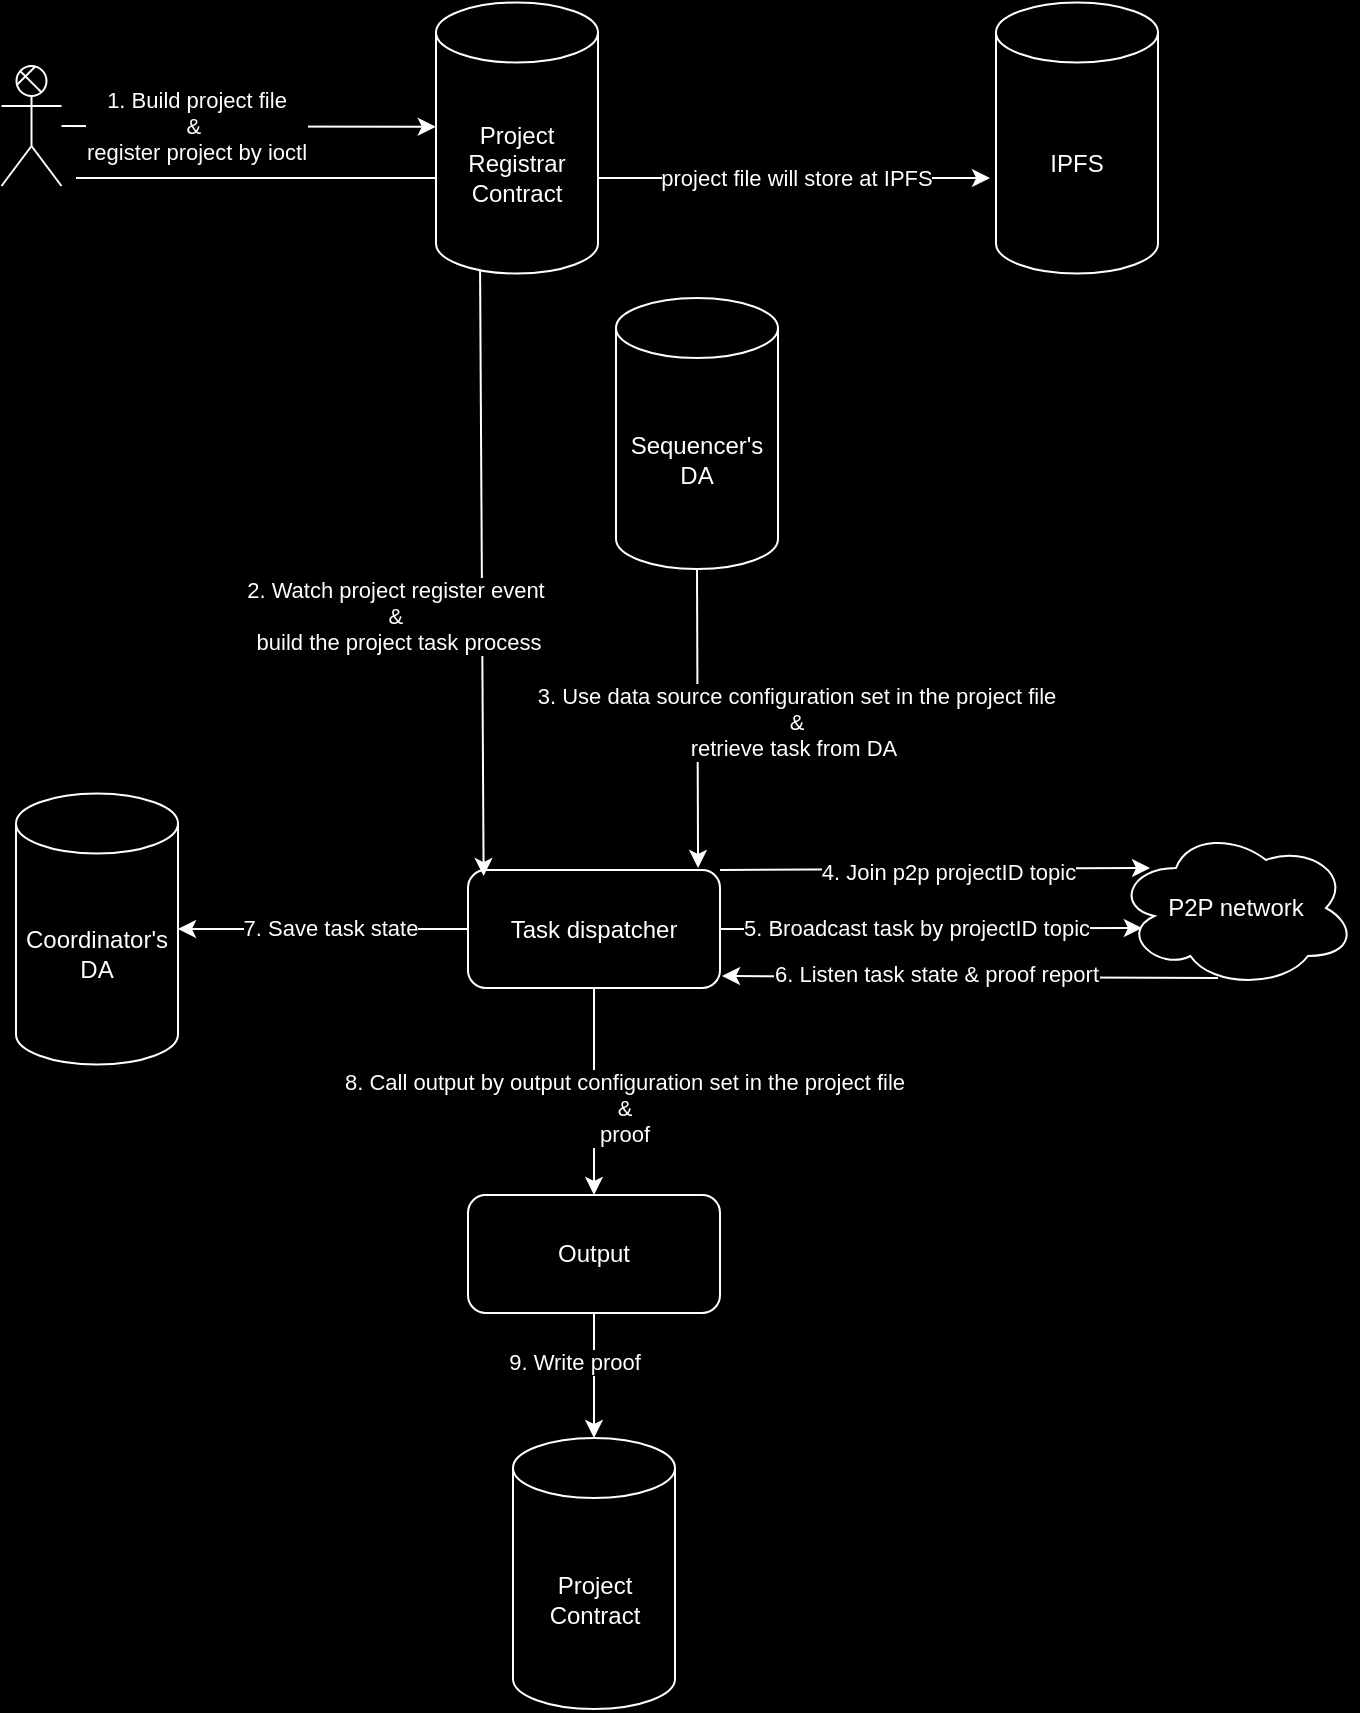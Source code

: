 <mxfile version="24.7.6">
  <diagram name="第 1 页" id="A09lGtO91ABeVb0lPZ-M">
    <mxGraphModel dx="1026" dy="685" grid="1" gridSize="10" guides="1" tooltips="1" connect="1" arrows="1" fold="1" page="1" pageScale="1" pageWidth="827" pageHeight="1169" background="#000000" math="0" shadow="0">
      <root>
        <mxCell id="0" />
        <mxCell id="1" parent="0" />
        <mxCell id="P-kxANTKAj5TKY9pIXBq-16" value="Task dispatcher" style="rounded=1;whiteSpace=wrap;html=1;fontColor=#FFFFFF;labelBackgroundColor=#000000;strokeColor=#FFFFFF;fillColor=#000000;" parent="1" vertex="1">
          <mxGeometry x="306" y="456" width="126" height="59" as="geometry" />
        </mxCell>
        <mxCell id="P-kxANTKAj5TKY9pIXBq-17" value="" style="endArrow=classic;html=1;rounded=0;entryX=0.062;entryY=0.051;entryDx=0;entryDy=0;fontColor=#FFFFFF;labelBackgroundColor=#000000;strokeColor=#FFFFFF;exitX=0.272;exitY=0.98;exitDx=0;exitDy=0;exitPerimeter=0;entryPerimeter=0;" parent="1" source="5lvEPefjpxRXjr-yOejh-8" target="P-kxANTKAj5TKY9pIXBq-16" edge="1">
          <mxGeometry width="50" height="50" relative="1" as="geometry">
            <mxPoint x="367" y="140" as="sourcePoint" />
            <mxPoint x="420" y="358.75" as="targetPoint" />
          </mxGeometry>
        </mxCell>
        <mxCell id="P-kxANTKAj5TKY9pIXBq-18" value="2. Watch project register event&amp;nbsp;&lt;div&gt;&amp;amp;&amp;nbsp;&lt;/div&gt;&lt;div&gt;build the project task process&lt;/div&gt;" style="edgeLabel;html=1;align=center;verticalAlign=middle;resizable=0;points=[];fontColor=#FFFFFF;labelBackgroundColor=#000000;" parent="P-kxANTKAj5TKY9pIXBq-17" vertex="1" connectable="0">
          <mxGeometry x="0.167" relative="1" as="geometry">
            <mxPoint x="-42" y="-4" as="offset" />
          </mxGeometry>
        </mxCell>
        <mxCell id="P-kxANTKAj5TKY9pIXBq-19" value="P2P network" style="ellipse;shape=cloud;whiteSpace=wrap;html=1;fontColor=#FFFFFF;labelBackgroundColor=#000000;fillColor=#000000;strokeColor=#FFFFFF;" parent="1" vertex="1">
          <mxGeometry x="630" y="435" width="120" height="80" as="geometry" />
        </mxCell>
        <mxCell id="P-kxANTKAj5TKY9pIXBq-20" value="" style="endArrow=classic;html=1;rounded=0;entryX=0.108;entryY=0.625;entryDx=0;entryDy=0;entryPerimeter=0;exitX=1;exitY=0.5;exitDx=0;exitDy=0;fontColor=#FFFFFF;labelBackgroundColor=#000000;strokeColor=#FFFFFF;" parent="1" source="P-kxANTKAj5TKY9pIXBq-16" target="P-kxANTKAj5TKY9pIXBq-19" edge="1">
          <mxGeometry width="50" height="50" relative="1" as="geometry">
            <mxPoint x="361.944" y="656.994" as="sourcePoint" />
            <mxPoint x="341.75" y="933" as="targetPoint" />
          </mxGeometry>
        </mxCell>
        <mxCell id="P-kxANTKAj5TKY9pIXBq-21" value="5. Broadcast task by projectID topic" style="edgeLabel;html=1;align=center;verticalAlign=middle;resizable=0;points=[];fontColor=#FFFFFF;labelBackgroundColor=#000000;" parent="P-kxANTKAj5TKY9pIXBq-20" vertex="1" connectable="0">
          <mxGeometry x="0.021" relative="1" as="geometry">
            <mxPoint x="-10" as="offset" />
          </mxGeometry>
        </mxCell>
        <mxCell id="P-kxANTKAj5TKY9pIXBq-51" value="Output" style="rounded=1;whiteSpace=wrap;html=1;fontColor=#FFFFFF;labelBackgroundColor=#000000;fillColor=#000000;strokeColor=#FFFFFF;" parent="1" vertex="1">
          <mxGeometry x="306" y="618.5" width="126" height="59" as="geometry" />
        </mxCell>
        <mxCell id="P-kxANTKAj5TKY9pIXBq-60" value="IPFS" style="shape=cylinder3;whiteSpace=wrap;html=1;boundedLbl=1;backgroundOutline=1;size=15;fontColor=#FFFFFF;labelBackgroundColor=#000000;fillColor=#000000;strokeColor=#FFFFFF;" parent="1" vertex="1">
          <mxGeometry x="570" y="22.25" width="81" height="135.5" as="geometry" />
        </mxCell>
        <mxCell id="P-kxANTKAj5TKY9pIXBq-65" value="" style="endArrow=classic;html=1;rounded=0;exitX=0.5;exitY=1;exitDx=0;exitDy=0;entryX=0.5;entryY=0;entryDx=0;entryDy=0;entryPerimeter=0;fontColor=#FFFFFF;labelBackgroundColor=#000000;strokeColor=#FFFFFF;" parent="1" source="P-kxANTKAj5TKY9pIXBq-51" target="5lvEPefjpxRXjr-yOejh-19" edge="1">
          <mxGeometry width="50" height="50" relative="1" as="geometry">
            <mxPoint x="598.75" y="1376" as="sourcePoint" />
            <mxPoint x="104.5" y="734" as="targetPoint" />
          </mxGeometry>
        </mxCell>
        <mxCell id="P-kxANTKAj5TKY9pIXBq-66" value="9. Write proof" style="edgeLabel;html=1;align=center;verticalAlign=middle;resizable=0;points=[];fontColor=#FFFFFF;labelBackgroundColor=#000000;" parent="P-kxANTKAj5TKY9pIXBq-65" vertex="1" connectable="0">
          <mxGeometry x="-0.337" relative="1" as="geometry">
            <mxPoint x="-10" y="4" as="offset" />
          </mxGeometry>
        </mxCell>
        <mxCell id="P-kxANTKAj5TKY9pIXBq-72" value="" style="endArrow=classic;html=1;rounded=0;exitX=1;exitY=0;exitDx=0;exitDy=0;entryX=0.142;entryY=0.25;entryDx=0;entryDy=0;entryPerimeter=0;fontColor=#FFFFFF;labelBackgroundColor=#000000;strokeColor=#FFFFFF;" parent="1" source="P-kxANTKAj5TKY9pIXBq-16" target="P-kxANTKAj5TKY9pIXBq-19" edge="1">
          <mxGeometry width="50" height="50" relative="1" as="geometry">
            <mxPoint x="320.994" y="659" as="sourcePoint" />
            <mxPoint x="91.75" y="803" as="targetPoint" />
          </mxGeometry>
        </mxCell>
        <mxCell id="P-kxANTKAj5TKY9pIXBq-73" value="4. Join p2p projectID topic" style="edgeLabel;html=1;align=center;verticalAlign=middle;resizable=0;points=[];fontColor=#FFFFFF;labelBackgroundColor=#000000;" parent="P-kxANTKAj5TKY9pIXBq-72" vertex="1" connectable="0">
          <mxGeometry x="0.094" y="3" relative="1" as="geometry">
            <mxPoint x="-4" y="4" as="offset" />
          </mxGeometry>
        </mxCell>
        <mxCell id="zauLdbbxjyopaiMLOlRp-9" value="" style="endArrow=classic;html=1;rounded=0;fontColor=#FFFFFF;labelBackgroundColor=#000000;strokeColor=#FFFFFF;exitX=0;exitY=0.5;exitDx=0;exitDy=0;entryX=1;entryY=0.5;entryDx=0;entryDy=0;entryPerimeter=0;" parent="1" source="P-kxANTKAj5TKY9pIXBq-16" target="5lvEPefjpxRXjr-yOejh-16" edge="1">
          <mxGeometry width="50" height="50" relative="1" as="geometry">
            <mxPoint x="350" y="590" as="sourcePoint" />
            <mxPoint x="500" y="580" as="targetPoint" />
          </mxGeometry>
        </mxCell>
        <mxCell id="zauLdbbxjyopaiMLOlRp-10" value="7. Save task state" style="edgeLabel;html=1;align=center;verticalAlign=middle;resizable=0;points=[];fontColor=#FFFFFF;labelBackgroundColor=#000000;" parent="zauLdbbxjyopaiMLOlRp-9" vertex="1" connectable="0">
          <mxGeometry x="0.167" relative="1" as="geometry">
            <mxPoint x="15" y="-1" as="offset" />
          </mxGeometry>
        </mxCell>
        <mxCell id="5lvEPefjpxRXjr-yOejh-1" value="Actor" style="shape=umlActor;verticalLabelPosition=bottom;verticalAlign=top;html=1;outlineConnect=0;strokeColor=#FFFFFF;fillStyle=cross-hatch;" parent="1" vertex="1">
          <mxGeometry x="72.75" y="54" width="30" height="60" as="geometry" />
        </mxCell>
        <mxCell id="5lvEPefjpxRXjr-yOejh-3" value="" style="endArrow=classic;html=1;rounded=0;entryX=-0.024;entryY=0.46;entryDx=0;entryDy=0;fontColor=#FFFFFF;labelBackgroundColor=#000000;strokeColor=#FFFFFF;entryPerimeter=0;" parent="1" source="5lvEPefjpxRXjr-yOejh-1" edge="1">
          <mxGeometry width="50" height="50" relative="1" as="geometry">
            <mxPoint x="130" y="90" as="sourcePoint" />
            <mxPoint x="289.888" y="84.4" as="targetPoint" />
          </mxGeometry>
        </mxCell>
        <mxCell id="5lvEPefjpxRXjr-yOejh-4" value="1. Build project file&lt;div&gt;&amp;amp;&amp;nbsp;&lt;/div&gt;&lt;div&gt;register project by ioctl&lt;/div&gt;" style="edgeLabel;html=1;align=center;verticalAlign=middle;resizable=0;points=[];fontColor=#FFFFFF;labelBackgroundColor=#000000;" parent="5lvEPefjpxRXjr-yOejh-3" vertex="1" connectable="0">
          <mxGeometry x="-0.012" y="-1" relative="1" as="geometry">
            <mxPoint x="-25" y="-1" as="offset" />
          </mxGeometry>
        </mxCell>
        <mxCell id="5lvEPefjpxRXjr-yOejh-6" value="" style="endArrow=classic;html=1;rounded=0;entryX=-0.037;entryY=0.648;entryDx=0;entryDy=0;fontColor=#FFFFFF;labelBackgroundColor=#000000;strokeColor=#FFFFFF;entryPerimeter=0;" parent="1" target="P-kxANTKAj5TKY9pIXBq-60" edge="1">
          <mxGeometry width="50" height="50" relative="1" as="geometry">
            <mxPoint x="110" y="110" as="sourcePoint" />
            <mxPoint x="503.5" y="110.375" as="targetPoint" />
          </mxGeometry>
        </mxCell>
        <mxCell id="5lvEPefjpxRXjr-yOejh-7" value="project file will store at IPFS" style="edgeLabel;html=1;align=center;verticalAlign=middle;resizable=0;points=[];fontColor=#FFFFFF;labelBackgroundColor=#000000;" parent="5lvEPefjpxRXjr-yOejh-6" vertex="1" connectable="0">
          <mxGeometry x="-0.012" y="-1" relative="1" as="geometry">
            <mxPoint x="134" y="-1" as="offset" />
          </mxGeometry>
        </mxCell>
        <mxCell id="5lvEPefjpxRXjr-yOejh-8" value="Project&lt;br&gt;Registrar Contract" style="shape=cylinder3;whiteSpace=wrap;html=1;boundedLbl=1;backgroundOutline=1;size=15;fontColor=#FFFFFF;labelBackgroundColor=#000000;fillColor=#000000;strokeColor=#FFFFFF;" parent="1" vertex="1">
          <mxGeometry x="290" y="22.25" width="81" height="135.5" as="geometry" />
        </mxCell>
        <mxCell id="5lvEPefjpxRXjr-yOejh-10" value="Sequencer&#39;s&lt;div&gt;DA&lt;/div&gt;" style="shape=cylinder3;whiteSpace=wrap;html=1;boundedLbl=1;backgroundOutline=1;size=15;fontColor=#FFFFFF;labelBackgroundColor=#000000;fillColor=#000000;strokeColor=#FFFFFF;" parent="1" vertex="1">
          <mxGeometry x="380" y="170" width="81" height="135.5" as="geometry" />
        </mxCell>
        <mxCell id="5lvEPefjpxRXjr-yOejh-11" value="" style="endArrow=classic;html=1;rounded=0;exitX=0.5;exitY=1;exitDx=0;exitDy=0;fontColor=#FFFFFF;labelBackgroundColor=#000000;strokeColor=#FFFFFF;entryX=0.913;entryY=-0.017;entryDx=0;entryDy=0;entryPerimeter=0;exitPerimeter=0;" parent="1" source="5lvEPefjpxRXjr-yOejh-10" target="P-kxANTKAj5TKY9pIXBq-16" edge="1">
          <mxGeometry width="50" height="50" relative="1" as="geometry">
            <mxPoint x="442" y="460" as="sourcePoint" />
            <mxPoint x="591.75" y="580" as="targetPoint" />
          </mxGeometry>
        </mxCell>
        <mxCell id="5lvEPefjpxRXjr-yOejh-12" value="3. Use data source configuration set in the project file&lt;div&gt;&amp;amp;&lt;/div&gt;&lt;div&gt;retrieve task from DA&amp;nbsp;&lt;/div&gt;" style="edgeLabel;html=1;align=center;verticalAlign=middle;resizable=0;points=[];fontColor=#FFFFFF;labelBackgroundColor=#000000;" parent="5lvEPefjpxRXjr-yOejh-11" vertex="1" connectable="0">
          <mxGeometry x="0.167" relative="1" as="geometry">
            <mxPoint x="49" y="-11" as="offset" />
          </mxGeometry>
        </mxCell>
        <mxCell id="5lvEPefjpxRXjr-yOejh-14" value="" style="endArrow=classic;html=1;rounded=0;fontColor=#FFFFFF;labelBackgroundColor=#000000;strokeColor=#FFFFFF;entryX=1.008;entryY=0.898;entryDx=0;entryDy=0;entryPerimeter=0;exitX=0.425;exitY=0.938;exitDx=0;exitDy=0;exitPerimeter=0;" parent="1" source="P-kxANTKAj5TKY9pIXBq-19" target="P-kxANTKAj5TKY9pIXBq-16" edge="1">
          <mxGeometry width="50" height="50" relative="1" as="geometry">
            <mxPoint x="360" y="600" as="sourcePoint" />
            <mxPoint x="510" y="590" as="targetPoint" />
          </mxGeometry>
        </mxCell>
        <mxCell id="5lvEPefjpxRXjr-yOejh-15" value="6. Listen task state &amp;amp; proof report" style="edgeLabel;html=1;align=center;verticalAlign=middle;resizable=0;points=[];fontColor=#FFFFFF;labelBackgroundColor=#000000;" parent="5lvEPefjpxRXjr-yOejh-14" vertex="1" connectable="0">
          <mxGeometry x="0.167" relative="1" as="geometry">
            <mxPoint x="3" y="-2" as="offset" />
          </mxGeometry>
        </mxCell>
        <mxCell id="5lvEPefjpxRXjr-yOejh-16" value="Coordinator&#39;s&lt;div&gt;DA&lt;/div&gt;" style="shape=cylinder3;whiteSpace=wrap;html=1;boundedLbl=1;backgroundOutline=1;size=15;fontColor=#FFFFFF;labelBackgroundColor=#000000;fillColor=#000000;strokeColor=#FFFFFF;" parent="1" vertex="1">
          <mxGeometry x="80" y="417.75" width="81" height="135.5" as="geometry" />
        </mxCell>
        <mxCell id="5lvEPefjpxRXjr-yOejh-17" value="" style="endArrow=classic;html=1;rounded=0;fontColor=#FFFFFF;labelBackgroundColor=#000000;strokeColor=#FFFFFF;exitX=0.5;exitY=1;exitDx=0;exitDy=0;entryX=0.5;entryY=0;entryDx=0;entryDy=0;" parent="1" source="P-kxANTKAj5TKY9pIXBq-16" target="P-kxANTKAj5TKY9pIXBq-51" edge="1">
          <mxGeometry width="50" height="50" relative="1" as="geometry">
            <mxPoint x="316" y="496" as="sourcePoint" />
            <mxPoint x="171" y="496" as="targetPoint" />
          </mxGeometry>
        </mxCell>
        <mxCell id="5lvEPefjpxRXjr-yOejh-18" value="8. Call output by output configuration set in the project file&lt;div&gt;&amp;amp;&lt;br&gt;proof&lt;/div&gt;" style="edgeLabel;html=1;align=center;verticalAlign=middle;resizable=0;points=[];fontColor=#FFFFFF;labelBackgroundColor=#000000;" parent="5lvEPefjpxRXjr-yOejh-17" vertex="1" connectable="0">
          <mxGeometry x="0.167" relative="1" as="geometry">
            <mxPoint x="15" y="-1" as="offset" />
          </mxGeometry>
        </mxCell>
        <mxCell id="5lvEPefjpxRXjr-yOejh-19" value="Project&lt;br&gt;Contract" style="shape=cylinder3;whiteSpace=wrap;html=1;boundedLbl=1;backgroundOutline=1;size=15;fontColor=#FFFFFF;labelBackgroundColor=#000000;fillColor=#000000;strokeColor=#FFFFFF;" parent="1" vertex="1">
          <mxGeometry x="328.5" y="740" width="81" height="135.5" as="geometry" />
        </mxCell>
      </root>
    </mxGraphModel>
  </diagram>
</mxfile>
